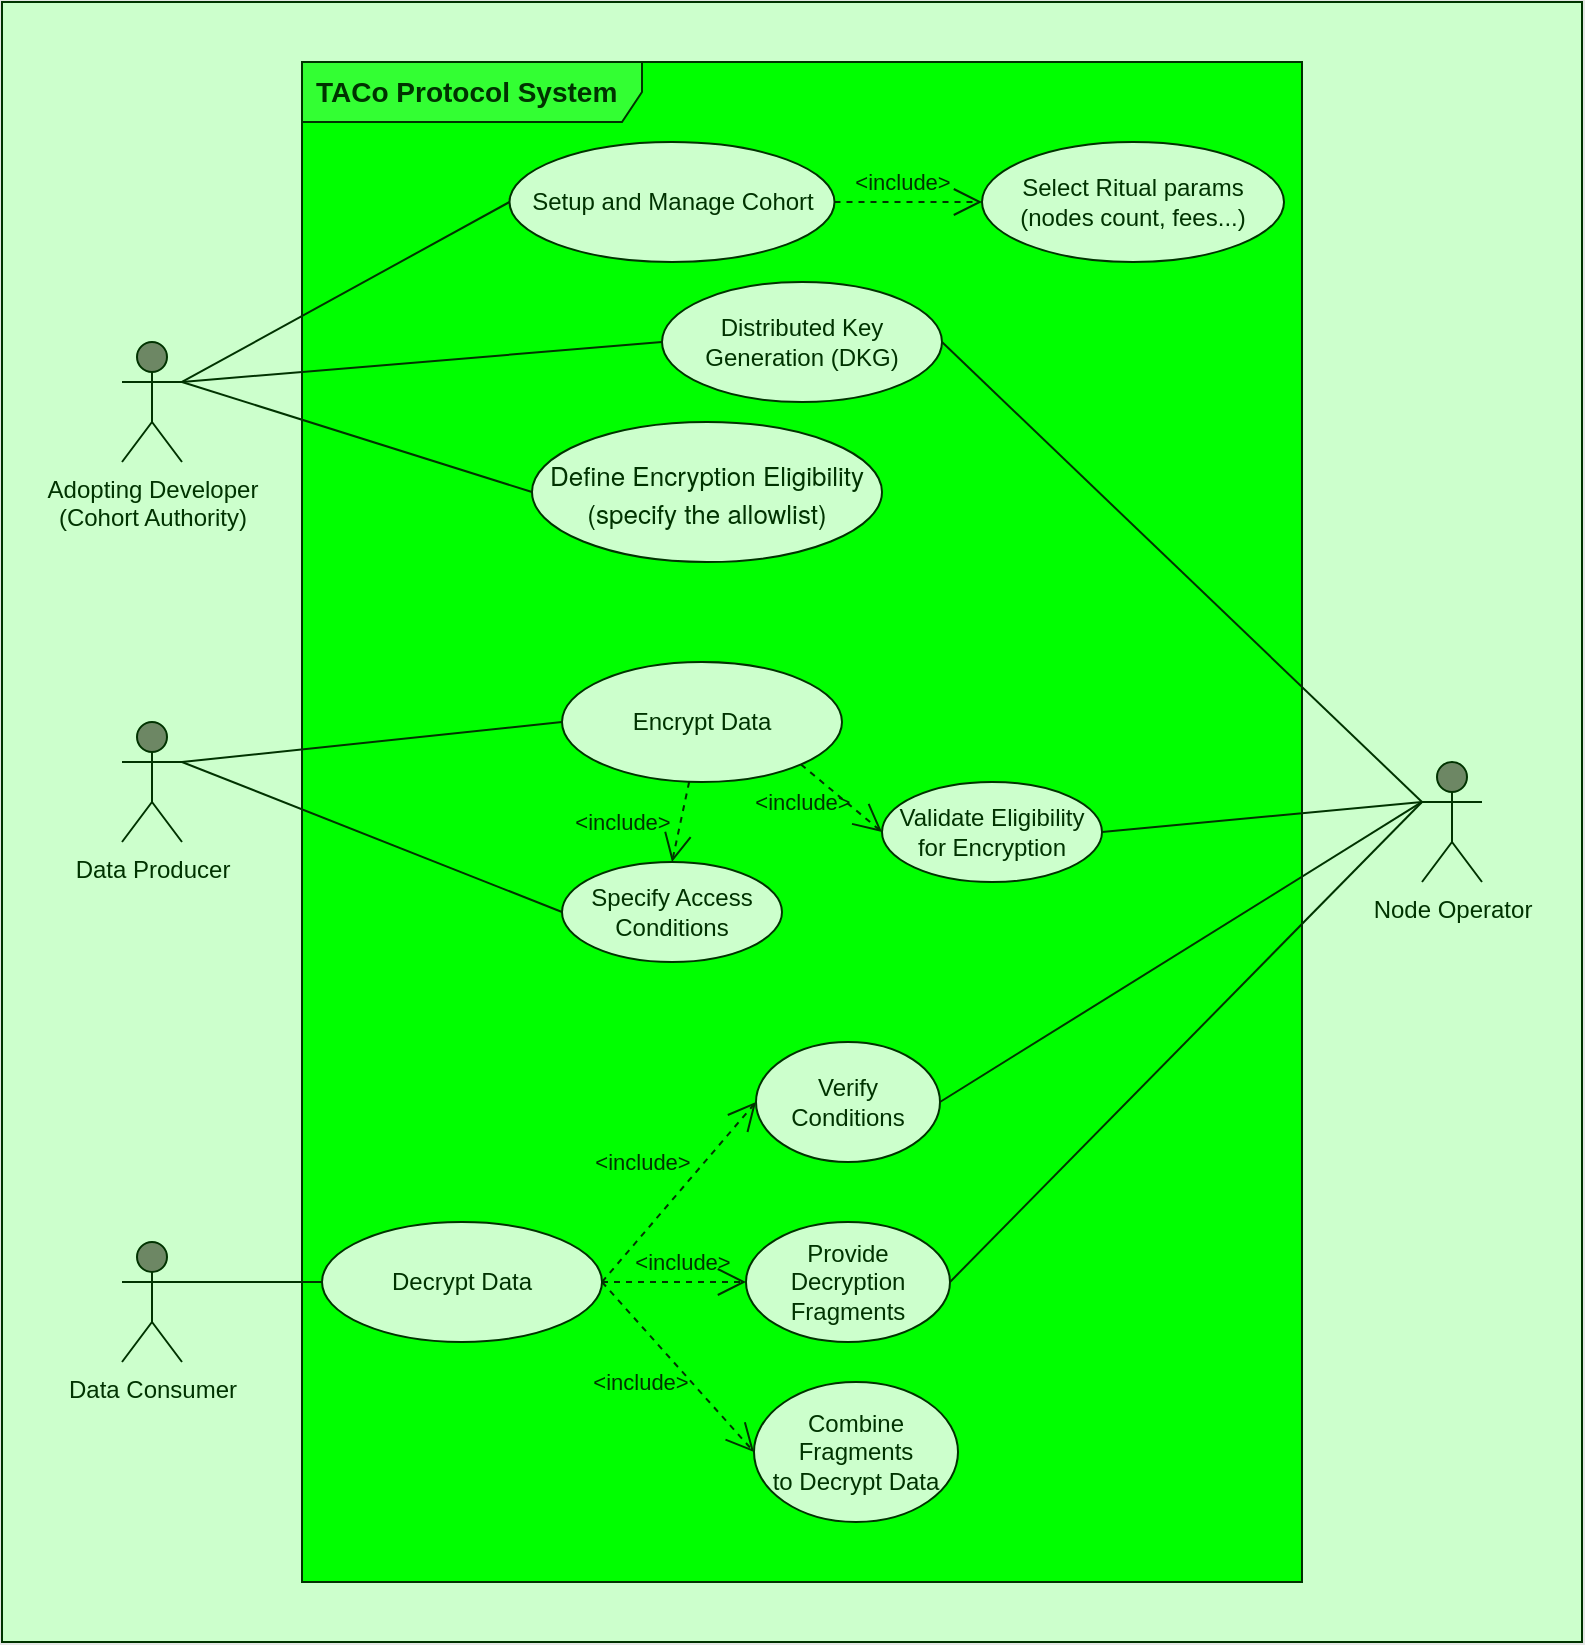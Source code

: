 <mxfile>
    <diagram id="taco-protocol-usecase" name="TACo Protocol Use Case">
        <mxGraphModel dx="626" dy="415" grid="1" gridSize="10" guides="1" tooltips="1" connect="1" arrows="1" fold="1" page="1" pageScale="1" pageWidth="850" pageHeight="1100" background="#E6E6E6" math="0" shadow="0">
            <root>
                <mxCell id="0"/>
                <mxCell id="1" parent="0"/>
                <mxCell id="68" value="" style="rounded=0;whiteSpace=wrap;html=1;strokeColor=#003300;fillColor=#CCFFCC;" parent="1" vertex="1">
                    <mxGeometry width="790" height="820" as="geometry"/>
                </mxCell>
                <mxCell id="28" value="TACo Protocol System" style="shape=umlFrame;whiteSpace=wrap;html=1;width=170;height=30;boundedLbl=1;verticalAlign=top;align=left;spacingLeft=5;swimlaneFillColor=#00FF00;rounded=1;fontSize=14;fontStyle=1;fillStyle=solid;fillColor=#33FF33;strokeColor=#003300;fontColor=#003300;" parent="1" vertex="1">
                    <mxGeometry x="150" y="30" width="500" height="760" as="geometry"/>
                </mxCell>
                <mxCell id="29" value="Adopting Developer&lt;br&gt;(Cohort Authority)" style="shape=umlActor;verticalLabelPosition=bottom;verticalAlign=top;html=1;strokeColor=#003300;fillColor=#6d8764;fontColor=#003300;labelBackgroundColor=none;labelBorderColor=none;" parent="1" vertex="1">
                    <mxGeometry x="60" y="170" width="30" height="60" as="geometry"/>
                </mxCell>
                <mxCell id="30" value="Data Producer" style="shape=umlActor;verticalLabelPosition=bottom;verticalAlign=top;html=1;strokeColor=#003300;fillColor=#6d8764;fontColor=#003300;labelBackgroundColor=none;labelBorderColor=none;" parent="1" vertex="1">
                    <mxGeometry x="60" y="360" width="30" height="60" as="geometry"/>
                </mxCell>
                <mxCell id="31" value="Data Consumer" style="shape=umlActor;verticalLabelPosition=bottom;verticalAlign=top;html=1;strokeColor=#003300;fillColor=#6d8764;fontColor=#003300;labelBackgroundColor=none;labelBorderColor=none;" parent="1" vertex="1">
                    <mxGeometry x="60" y="620" width="30" height="60" as="geometry"/>
                </mxCell>
                <mxCell id="32" value="Node Operator" style="shape=umlActor;verticalLabelPosition=bottom;verticalAlign=top;html=1;strokeColor=#003300;fillColor=#6d8764;fontColor=#003300;labelBackgroundColor=none;labelBorderColor=none;" parent="1" vertex="1">
                    <mxGeometry x="710" y="380" width="30" height="60" as="geometry"/>
                </mxCell>
                <mxCell id="33" value="Distributed Key Generation (DKG)" style="ellipse;whiteSpace=wrap;html=1;strokeColor=#003300;fillColor=#CCFFCC;fontColor=#003300;labelBackgroundColor=none;labelBorderColor=none;" parent="1" vertex="1">
                    <mxGeometry x="330" y="140" width="140" height="60" as="geometry"/>
                </mxCell>
                <mxCell id="34" value="Setup and Manage Cohort" style="ellipse;whiteSpace=wrap;html=1;strokeColor=#003300;fillColor=#CCFFCC;fontColor=#003300;labelBackgroundColor=none;labelBorderColor=none;" parent="1" vertex="1">
                    <mxGeometry x="253.75" y="70" width="162.5" height="60" as="geometry"/>
                </mxCell>
                <mxCell id="35" value="&lt;p style=&quot;margin: 0px; font-variant-numeric: normal; font-variant-east-asian: normal; font-variant-alternates: normal; font-size-adjust: none; font-kerning: auto; font-optical-sizing: auto; font-feature-settings: normal; font-variation-settings: normal; font-variant-position: normal; font-stretch: normal; font-size: 13px; line-height: normal; font-family: &amp;quot;Helvetica Neue&amp;quot;;&quot; class=&quot;p1&quot;&gt;Define Encryption Eligibility&lt;br&gt;(specify the allowlist)&lt;/p&gt;" style="ellipse;whiteSpace=wrap;html=1;strokeColor=#003300;fillColor=#CCFFCC;fontColor=#003300;labelBackgroundColor=none;labelBorderColor=none;align=center;" parent="1" vertex="1">
                    <mxGeometry x="265" y="210" width="175" height="70" as="geometry"/>
                </mxCell>
                <mxCell id="36" value="Encrypt Data" style="ellipse;whiteSpace=wrap;html=1;strokeColor=#003300;fillColor=#CCFFCC;fontColor=#003300;labelBackgroundColor=none;labelBorderColor=none;" parent="1" vertex="1">
                    <mxGeometry x="280" y="330" width="140" height="60" as="geometry"/>
                </mxCell>
                <mxCell id="37" value="Specify Access Conditions" style="ellipse;whiteSpace=wrap;html=1;strokeColor=#003300;fillColor=#CCFFCC;fontColor=#003300;labelBackgroundColor=none;labelBorderColor=none;" parent="1" vertex="1">
                    <mxGeometry x="280" y="430" width="110" height="50" as="geometry"/>
                </mxCell>
                <mxCell id="39" value="Verify Conditions" style="ellipse;whiteSpace=wrap;html=1;strokeColor=#003300;fillColor=#CCFFCC;fontColor=#003300;labelBackgroundColor=none;labelBorderColor=none;" parent="1" vertex="1">
                    <mxGeometry x="377" y="520" width="92" height="60" as="geometry"/>
                </mxCell>
                <mxCell id="40" value="Provide Decryption&#10;Fragments" style="ellipse;whiteSpace=wrap;html=1;strokeColor=#003300;fillColor=#CCFFCC;fontColor=#003300;labelBackgroundColor=none;labelBorderColor=none;" parent="1" vertex="1">
                    <mxGeometry x="372" y="610" width="102" height="60" as="geometry"/>
                </mxCell>
                <mxCell id="41" value="Combine Fragments&#10;to Decrypt Data" style="ellipse;whiteSpace=wrap;html=1;strokeColor=#003300;fillColor=#CCFFCC;fontColor=#003300;labelBackgroundColor=none;labelBorderColor=none;" parent="1" vertex="1">
                    <mxGeometry x="376" y="690" width="102" height="70" as="geometry"/>
                </mxCell>
                <mxCell id="42" value="" style="endArrow=none;html=1;rounded=0;exitX=1;exitY=0.333;exitDx=0;exitDy=0;exitPerimeter=0;entryX=0;entryY=0.5;entryDx=0;entryDy=0;strokeColor=#003300;fontColor=#003300;" parent="1" source="29" target="33" edge="1">
                    <mxGeometry width="50" height="50" relative="1" as="geometry">
                        <mxPoint x="90" y="190" as="sourcePoint"/>
                        <mxPoint x="140" y="140" as="targetPoint"/>
                    </mxGeometry>
                </mxCell>
                <mxCell id="43" value="" style="endArrow=none;html=1;rounded=0;exitX=1;exitY=0.333;exitDx=0;exitDy=0;exitPerimeter=0;entryX=0;entryY=0.5;entryDx=0;entryDy=0;strokeColor=#003300;fontColor=#003300;" parent="1" source="29" target="34" edge="1">
                    <mxGeometry width="50" height="50" relative="1" as="geometry">
                        <mxPoint x="90" y="190" as="sourcePoint"/>
                        <mxPoint x="140" y="140" as="targetPoint"/>
                    </mxGeometry>
                </mxCell>
                <mxCell id="44" value="" style="endArrow=none;html=1;rounded=0;exitX=1;exitY=0.333;exitDx=0;exitDy=0;exitPerimeter=0;entryX=0;entryY=0.5;entryDx=0;entryDy=0;strokeColor=#003300;fontColor=#003300;" parent="1" source="29" target="35" edge="1">
                    <mxGeometry width="50" height="50" relative="1" as="geometry">
                        <mxPoint x="90" y="190" as="sourcePoint"/>
                        <mxPoint x="140" y="140" as="targetPoint"/>
                    </mxGeometry>
                </mxCell>
                <mxCell id="45" value="" style="endArrow=none;html=1;rounded=0;exitX=1;exitY=0.333;exitDx=0;exitDy=0;exitPerimeter=0;entryX=0;entryY=0.5;entryDx=0;entryDy=0;strokeColor=#003300;fontColor=#003300;" parent="1" source="30" target="36" edge="1">
                    <mxGeometry width="50" height="50" relative="1" as="geometry">
                        <mxPoint x="90" y="380" as="sourcePoint"/>
                        <mxPoint x="140" y="330" as="targetPoint"/>
                    </mxGeometry>
                </mxCell>
                <mxCell id="46" value="" style="endArrow=none;html=1;rounded=0;exitX=1;exitY=0.333;exitDx=0;exitDy=0;exitPerimeter=0;entryX=0;entryY=0.5;entryDx=0;entryDy=0;strokeColor=#003300;fontColor=#003300;" parent="1" source="30" target="37" edge="1">
                    <mxGeometry width="50" height="50" relative="1" as="geometry">
                        <mxPoint x="90" y="380" as="sourcePoint"/>
                        <mxPoint x="140" y="330" as="targetPoint"/>
                    </mxGeometry>
                </mxCell>
                <mxCell id="47" value="" style="endArrow=none;html=1;rounded=0;exitX=1;exitY=0.333;exitDx=0;exitDy=0;exitPerimeter=0;entryX=0;entryY=0.5;entryDx=0;entryDy=0;strokeColor=#003300;fontColor=#003300;" parent="1" source="31" target="62" edge="1">
                    <mxGeometry width="50" height="50" relative="1" as="geometry">
                        <mxPoint x="710" y="190" as="sourcePoint"/>
                        <mxPoint x="660" y="140" as="targetPoint"/>
                    </mxGeometry>
                </mxCell>
                <mxCell id="49" value="" style="endArrow=none;html=1;rounded=0;exitX=0;exitY=0.333;exitDx=0;exitDy=0;exitPerimeter=0;entryX=1;entryY=0.5;entryDx=0;entryDy=0;strokeColor=#003300;fontColor=#003300;" parent="1" source="32" target="39" edge="1">
                    <mxGeometry width="50" height="50" relative="1" as="geometry">
                        <mxPoint x="710" y="380" as="sourcePoint"/>
                        <mxPoint x="660" y="330" as="targetPoint"/>
                    </mxGeometry>
                </mxCell>
                <mxCell id="50" value="" style="endArrow=none;html=1;rounded=0;exitX=0;exitY=0.333;exitDx=0;exitDy=0;exitPerimeter=0;entryX=1;entryY=0.5;entryDx=0;entryDy=0;strokeColor=#003300;fontColor=#003300;" parent="1" source="32" target="40" edge="1">
                    <mxGeometry width="50" height="50" relative="1" as="geometry">
                        <mxPoint x="710" y="380" as="sourcePoint"/>
                        <mxPoint x="660" y="330" as="targetPoint"/>
                    </mxGeometry>
                </mxCell>
                <mxCell id="51" value="&amp;lt;include&amp;gt;" style="endArrow=open;endSize=12;dashed=1;html=1;rounded=0;entryX=0.5;entryY=0;entryDx=0;entryDy=0;strokeColor=#003300;fontColor=#003300;fillColor=#6d8764;labelBackgroundColor=none;labelBorderColor=none;" parent="1" source="36" target="37" edge="1">
                    <mxGeometry x="0.302" y="-29" width="160" relative="1" as="geometry">
                        <mxPoint x="450" y="420" as="sourcePoint"/>
                        <mxPoint x="450" y="370" as="targetPoint"/>
                        <mxPoint as="offset"/>
                    </mxGeometry>
                </mxCell>
                <mxCell id="55" value="" style="endArrow=none;html=1;rounded=0;exitX=0;exitY=0.333;exitDx=0;exitDy=0;exitPerimeter=0;entryX=1;entryY=0.5;entryDx=0;entryDy=0;strokeColor=#003300;fontColor=#003300;" parent="1" source="32" target="33" edge="1">
                    <mxGeometry width="50" height="50" relative="1" as="geometry">
                        <mxPoint x="720" y="430" as="sourcePoint"/>
                        <mxPoint x="590" y="780" as="targetPoint"/>
                    </mxGeometry>
                </mxCell>
                <mxCell id="56" value="Validate Eligibility for Encryption" style="ellipse;whiteSpace=wrap;html=1;strokeColor=#003300;fillColor=#CCFFCC;fontColor=#003300;labelBackgroundColor=none;labelBorderColor=none;" parent="1" vertex="1">
                    <mxGeometry x="440" y="390" width="110" height="50" as="geometry"/>
                </mxCell>
                <mxCell id="59" value="&amp;lt;include&amp;gt;" style="endArrow=open;endSize=12;dashed=1;html=1;rounded=0;exitX=1;exitY=1;exitDx=0;exitDy=0;entryX=0;entryY=0.5;entryDx=0;entryDy=0;strokeColor=#003300;fontColor=#003300;fillColor=#6d8764;labelBackgroundColor=none;labelBorderColor=none;" parent="1" source="36" target="56" edge="1">
                    <mxGeometry x="-0.529" y="-14" width="160" relative="1" as="geometry">
                        <mxPoint x="360" y="440" as="sourcePoint"/>
                        <mxPoint x="360" y="400" as="targetPoint"/>
                        <mxPoint as="offset"/>
                    </mxGeometry>
                </mxCell>
                <mxCell id="61" value="" style="endArrow=none;html=1;rounded=0;exitX=0;exitY=0.333;exitDx=0;exitDy=0;exitPerimeter=0;entryX=1;entryY=0.5;entryDx=0;entryDy=0;strokeColor=#003300;fontColor=#003300;" parent="1" source="32" target="56" edge="1">
                    <mxGeometry width="50" height="50" relative="1" as="geometry">
                        <mxPoint x="760" y="410" as="sourcePoint"/>
                        <mxPoint x="490" y="640" as="targetPoint"/>
                    </mxGeometry>
                </mxCell>
                <mxCell id="62" value="Decrypt Data" style="ellipse;whiteSpace=wrap;html=1;strokeColor=#003300;fillColor=#CCFFCC;fontColor=#003300;labelBackgroundColor=none;labelBorderColor=none;" parent="1" vertex="1">
                    <mxGeometry x="160" y="610" width="140" height="60" as="geometry"/>
                </mxCell>
                <mxCell id="64" value="&amp;lt;include&amp;gt;" style="endArrow=open;endSize=12;dashed=1;html=1;rounded=0;exitX=1;exitY=0.5;exitDx=0;exitDy=0;entryX=0;entryY=0.5;entryDx=0;entryDy=0;strokeColor=#003300;fontColor=#003300;fillColor=#6d8764;labelBackgroundColor=none;labelBorderColor=none;" parent="1" source="62" target="39" edge="1">
                    <mxGeometry x="-0.011" y="24" width="160" relative="1" as="geometry">
                        <mxPoint x="300" y="650" as="sourcePoint"/>
                        <mxPoint x="388" y="640" as="targetPoint"/>
                        <mxPoint as="offset"/>
                    </mxGeometry>
                </mxCell>
                <mxCell id="65" value="&amp;lt;include&amp;gt;" style="endArrow=open;endSize=12;dashed=1;html=1;rounded=0;exitX=1;exitY=0.5;exitDx=0;exitDy=0;entryX=0;entryY=0.5;entryDx=0;entryDy=0;strokeColor=#003300;fontColor=#003300;fillColor=#6d8764;labelBackgroundColor=none;labelBorderColor=none;" parent="1" source="62" target="40" edge="1">
                    <mxGeometry x="0.111" y="10" width="160" relative="1" as="geometry">
                        <mxPoint x="310" y="660" as="sourcePoint"/>
                        <mxPoint x="398" y="650" as="targetPoint"/>
                        <mxPoint as="offset"/>
                    </mxGeometry>
                </mxCell>
                <mxCell id="66" value="&amp;lt;include&amp;gt;" style="endArrow=open;endSize=12;dashed=1;html=1;rounded=0;exitX=1;exitY=0.5;exitDx=0;exitDy=0;entryX=0;entryY=0.5;entryDx=0;entryDy=0;strokeColor=#003300;fontColor=#003300;fillColor=#6d8764;labelBackgroundColor=none;labelBorderColor=none;" parent="1" source="62" target="41" edge="1">
                    <mxGeometry x="-0.112" y="-18" width="160" relative="1" as="geometry">
                        <mxPoint x="320" y="670" as="sourcePoint"/>
                        <mxPoint x="408" y="660" as="targetPoint"/>
                        <mxPoint x="-1" as="offset"/>
                    </mxGeometry>
                </mxCell>
                <mxCell id="69" value="Select Ritual params&lt;br&gt;(nodes count, fees...)" style="ellipse;whiteSpace=wrap;html=1;strokeColor=#003300;fillColor=#CCFFCC;fontColor=#003300;labelBackgroundColor=none;labelBorderColor=none;" parent="1" vertex="1">
                    <mxGeometry x="490" y="70" width="151" height="60" as="geometry"/>
                </mxCell>
                <mxCell id="70" value="&amp;lt;include&amp;gt;" style="endArrow=open;endSize=12;dashed=1;html=1;rounded=0;strokeColor=#003300;fontColor=#003300;fillColor=#6d8764;labelBackgroundColor=none;labelBorderColor=none;" parent="1" source="34" target="69" edge="1">
                    <mxGeometry x="-0.085" y="10" width="160" relative="1" as="geometry">
                        <mxPoint x="416.247" y="106.213" as="sourcePoint"/>
                        <mxPoint x="456.75" y="140" as="targetPoint"/>
                        <mxPoint as="offset"/>
                    </mxGeometry>
                </mxCell>
            </root>
        </mxGraphModel>
    </diagram>
</mxfile>